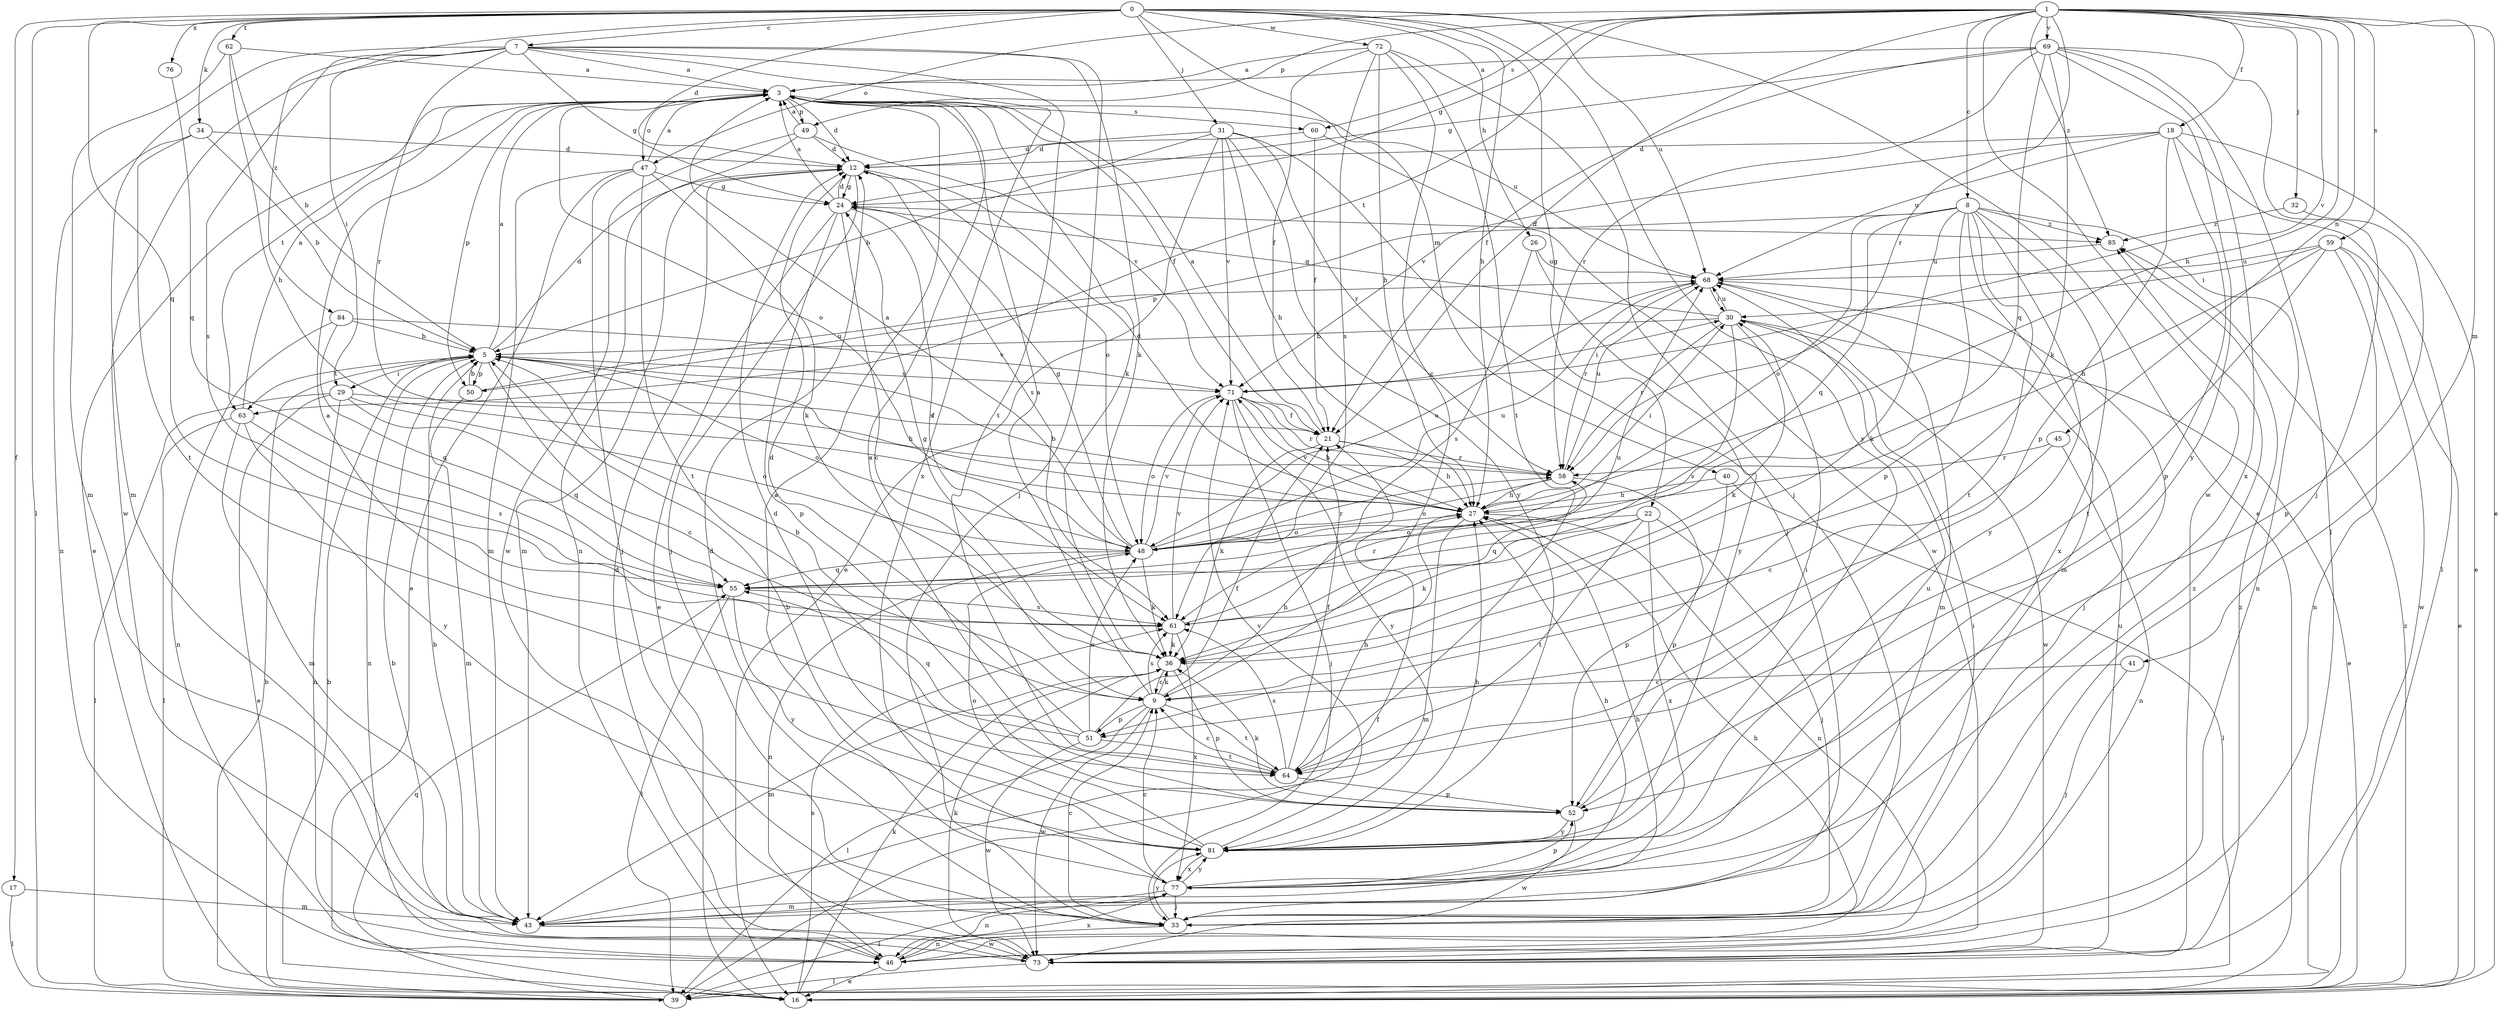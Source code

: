 strict digraph  {
0;
1;
3;
5;
7;
8;
9;
12;
16;
17;
18;
21;
22;
24;
26;
27;
29;
30;
31;
32;
33;
34;
36;
39;
40;
41;
43;
45;
46;
47;
48;
49;
50;
51;
52;
55;
58;
59;
60;
61;
62;
63;
64;
68;
69;
71;
72;
73;
76;
77;
81;
84;
85;
0 -> 7  [label=c];
0 -> 12  [label=d];
0 -> 16  [label=e];
0 -> 17  [label=f];
0 -> 22  [label=g];
0 -> 26  [label=h];
0 -> 27  [label=h];
0 -> 31  [label=j];
0 -> 34  [label=k];
0 -> 39  [label=l];
0 -> 40  [label=m];
0 -> 55  [label=q];
0 -> 62  [label=t];
0 -> 68  [label=u];
0 -> 72  [label=w];
0 -> 76  [label=x];
0 -> 81  [label=y];
0 -> 84  [label=z];
1 -> 8  [label=c];
1 -> 16  [label=e];
1 -> 18  [label=f];
1 -> 21  [label=f];
1 -> 24  [label=g];
1 -> 27  [label=h];
1 -> 32  [label=j];
1 -> 41  [label=m];
1 -> 45  [label=n];
1 -> 47  [label=o];
1 -> 49  [label=p];
1 -> 58  [label=r];
1 -> 59  [label=s];
1 -> 60  [label=s];
1 -> 63  [label=t];
1 -> 69  [label=v];
1 -> 71  [label=v];
1 -> 73  [label=w];
1 -> 85  [label=z];
3 -> 12  [label=d];
3 -> 16  [label=e];
3 -> 21  [label=f];
3 -> 36  [label=k];
3 -> 47  [label=o];
3 -> 48  [label=o];
3 -> 49  [label=p];
3 -> 50  [label=p];
3 -> 60  [label=s];
3 -> 63  [label=t];
3 -> 68  [label=u];
5 -> 3  [label=a];
5 -> 9  [label=c];
5 -> 12  [label=d];
5 -> 27  [label=h];
5 -> 29  [label=i];
5 -> 46  [label=n];
5 -> 48  [label=o];
5 -> 50  [label=p];
5 -> 63  [label=t];
5 -> 71  [label=v];
7 -> 3  [label=a];
7 -> 24  [label=g];
7 -> 29  [label=i];
7 -> 33  [label=j];
7 -> 36  [label=k];
7 -> 43  [label=m];
7 -> 58  [label=r];
7 -> 61  [label=s];
7 -> 64  [label=t];
7 -> 73  [label=w];
7 -> 77  [label=x];
8 -> 36  [label=k];
8 -> 43  [label=m];
8 -> 46  [label=n];
8 -> 48  [label=o];
8 -> 50  [label=p];
8 -> 51  [label=p];
8 -> 55  [label=q];
8 -> 64  [label=t];
8 -> 77  [label=x];
8 -> 81  [label=y];
8 -> 85  [label=z];
9 -> 3  [label=a];
9 -> 5  [label=b];
9 -> 27  [label=h];
9 -> 36  [label=k];
9 -> 39  [label=l];
9 -> 51  [label=p];
9 -> 61  [label=s];
9 -> 64  [label=t];
9 -> 73  [label=w];
12 -> 24  [label=g];
12 -> 33  [label=j];
12 -> 43  [label=m];
12 -> 48  [label=o];
12 -> 61  [label=s];
16 -> 5  [label=b];
16 -> 36  [label=k];
16 -> 61  [label=s];
16 -> 85  [label=z];
17 -> 39  [label=l];
17 -> 43  [label=m];
18 -> 12  [label=d];
18 -> 16  [label=e];
18 -> 39  [label=l];
18 -> 51  [label=p];
18 -> 52  [label=p];
18 -> 68  [label=u];
18 -> 71  [label=v];
21 -> 3  [label=a];
21 -> 27  [label=h];
21 -> 36  [label=k];
21 -> 58  [label=r];
22 -> 33  [label=j];
22 -> 36  [label=k];
22 -> 48  [label=o];
22 -> 55  [label=q];
22 -> 64  [label=t];
22 -> 77  [label=x];
24 -> 3  [label=a];
24 -> 9  [label=c];
24 -> 12  [label=d];
24 -> 16  [label=e];
24 -> 52  [label=p];
24 -> 61  [label=s];
24 -> 85  [label=z];
26 -> 61  [label=s];
26 -> 68  [label=u];
26 -> 81  [label=y];
27 -> 5  [label=b];
27 -> 12  [label=d];
27 -> 30  [label=i];
27 -> 43  [label=m];
27 -> 46  [label=n];
27 -> 48  [label=o];
27 -> 71  [label=v];
29 -> 16  [label=e];
29 -> 21  [label=f];
29 -> 39  [label=l];
29 -> 46  [label=n];
29 -> 48  [label=o];
29 -> 55  [label=q];
30 -> 5  [label=b];
30 -> 16  [label=e];
30 -> 24  [label=g];
30 -> 36  [label=k];
30 -> 58  [label=r];
30 -> 61  [label=s];
30 -> 68  [label=u];
30 -> 73  [label=w];
31 -> 5  [label=b];
31 -> 12  [label=d];
31 -> 16  [label=e];
31 -> 27  [label=h];
31 -> 33  [label=j];
31 -> 58  [label=r];
31 -> 71  [label=v];
31 -> 81  [label=y];
32 -> 52  [label=p];
32 -> 85  [label=z];
33 -> 9  [label=c];
33 -> 12  [label=d];
33 -> 30  [label=i];
33 -> 46  [label=n];
33 -> 81  [label=y];
33 -> 85  [label=z];
34 -> 5  [label=b];
34 -> 12  [label=d];
34 -> 46  [label=n];
34 -> 64  [label=t];
36 -> 9  [label=c];
36 -> 24  [label=g];
36 -> 43  [label=m];
36 -> 52  [label=p];
39 -> 5  [label=b];
39 -> 21  [label=f];
39 -> 55  [label=q];
40 -> 27  [label=h];
40 -> 39  [label=l];
40 -> 52  [label=p];
41 -> 9  [label=c];
41 -> 33  [label=j];
43 -> 5  [label=b];
43 -> 27  [label=h];
43 -> 73  [label=w];
45 -> 9  [label=c];
45 -> 46  [label=n];
45 -> 58  [label=r];
46 -> 12  [label=d];
46 -> 16  [label=e];
46 -> 27  [label=h];
46 -> 77  [label=x];
47 -> 3  [label=a];
47 -> 16  [label=e];
47 -> 24  [label=g];
47 -> 33  [label=j];
47 -> 36  [label=k];
47 -> 43  [label=m];
47 -> 64  [label=t];
48 -> 3  [label=a];
48 -> 24  [label=g];
48 -> 36  [label=k];
48 -> 46  [label=n];
48 -> 55  [label=q];
48 -> 58  [label=r];
48 -> 68  [label=u];
48 -> 71  [label=v];
49 -> 3  [label=a];
49 -> 12  [label=d];
49 -> 46  [label=n];
49 -> 71  [label=v];
49 -> 73  [label=w];
50 -> 5  [label=b];
50 -> 43  [label=m];
50 -> 68  [label=u];
51 -> 3  [label=a];
51 -> 12  [label=d];
51 -> 21  [label=f];
51 -> 48  [label=o];
51 -> 55  [label=q];
51 -> 64  [label=t];
51 -> 73  [label=w];
52 -> 3  [label=a];
52 -> 30  [label=i];
52 -> 36  [label=k];
52 -> 73  [label=w];
52 -> 81  [label=y];
55 -> 39  [label=l];
55 -> 61  [label=s];
55 -> 81  [label=y];
58 -> 27  [label=h];
58 -> 48  [label=o];
58 -> 52  [label=p];
58 -> 68  [label=u];
59 -> 16  [label=e];
59 -> 27  [label=h];
59 -> 30  [label=i];
59 -> 46  [label=n];
59 -> 64  [label=t];
59 -> 68  [label=u];
59 -> 73  [label=w];
60 -> 12  [label=d];
60 -> 21  [label=f];
60 -> 73  [label=w];
61 -> 36  [label=k];
61 -> 58  [label=r];
61 -> 68  [label=u];
61 -> 71  [label=v];
61 -> 77  [label=x];
62 -> 3  [label=a];
62 -> 5  [label=b];
62 -> 27  [label=h];
62 -> 43  [label=m];
63 -> 3  [label=a];
63 -> 39  [label=l];
63 -> 43  [label=m];
63 -> 61  [label=s];
63 -> 81  [label=y];
64 -> 9  [label=c];
64 -> 21  [label=f];
64 -> 27  [label=h];
64 -> 52  [label=p];
64 -> 61  [label=s];
68 -> 30  [label=i];
68 -> 33  [label=j];
68 -> 43  [label=m];
68 -> 48  [label=o];
68 -> 58  [label=r];
69 -> 3  [label=a];
69 -> 21  [label=f];
69 -> 24  [label=g];
69 -> 33  [label=j];
69 -> 36  [label=k];
69 -> 39  [label=l];
69 -> 55  [label=q];
69 -> 58  [label=r];
69 -> 77  [label=x];
69 -> 81  [label=y];
71 -> 21  [label=f];
71 -> 27  [label=h];
71 -> 30  [label=i];
71 -> 33  [label=j];
71 -> 48  [label=o];
71 -> 58  [label=r];
71 -> 81  [label=y];
72 -> 3  [label=a];
72 -> 9  [label=c];
72 -> 21  [label=f];
72 -> 27  [label=h];
72 -> 33  [label=j];
72 -> 61  [label=s];
72 -> 64  [label=t];
73 -> 5  [label=b];
73 -> 36  [label=k];
73 -> 39  [label=l];
73 -> 68  [label=u];
73 -> 85  [label=z];
76 -> 55  [label=q];
77 -> 3  [label=a];
77 -> 9  [label=c];
77 -> 27  [label=h];
77 -> 33  [label=j];
77 -> 39  [label=l];
77 -> 43  [label=m];
77 -> 46  [label=n];
77 -> 52  [label=p];
77 -> 68  [label=u];
77 -> 81  [label=y];
81 -> 5  [label=b];
81 -> 12  [label=d];
81 -> 27  [label=h];
81 -> 48  [label=o];
81 -> 71  [label=v];
81 -> 77  [label=x];
84 -> 5  [label=b];
84 -> 46  [label=n];
84 -> 55  [label=q];
84 -> 71  [label=v];
85 -> 68  [label=u];
}
